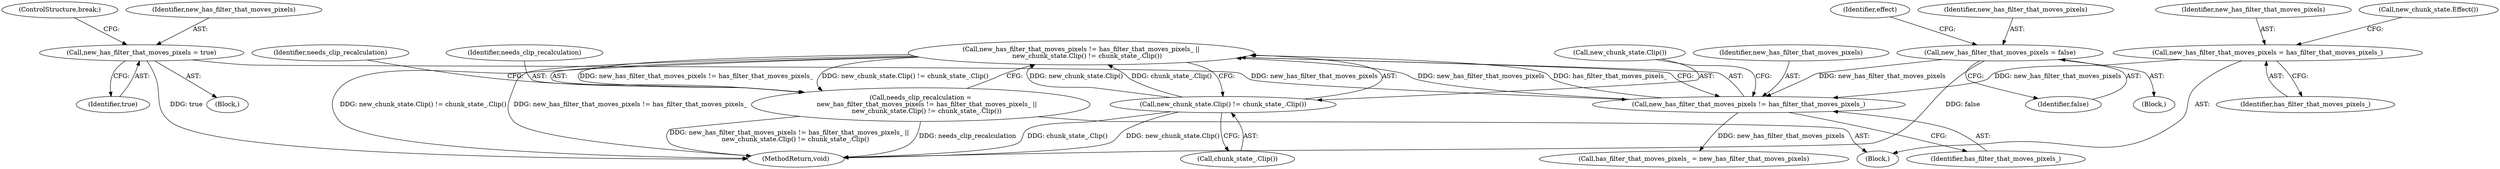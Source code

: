 digraph "0_Chrome_f911e11e7f6b5c0d6f5ee694a9871de6619889f7_17@API" {
"1000192" [label="(Call,new_has_filter_that_moves_pixels != has_filter_that_moves_pixels_ ||\n      new_chunk_state.Clip() != chunk_state_.Clip())"];
"1000193" [label="(Call,new_has_filter_that_moves_pixels != has_filter_that_moves_pixels_)"];
"1000185" [label="(Call,new_has_filter_that_moves_pixels = true)"];
"1000165" [label="(Call,new_has_filter_that_moves_pixels = false)"];
"1000157" [label="(Call,new_has_filter_that_moves_pixels = has_filter_that_moves_pixels_)"];
"1000196" [label="(Call,new_chunk_state.Clip() != chunk_state_.Clip())"];
"1000190" [label="(Call,needs_clip_recalculation =\n      new_has_filter_that_moves_pixels != has_filter_that_moves_pixels_ ||\n      new_chunk_state.Clip() != chunk_state_.Clip())"];
"1000159" [label="(Identifier,has_filter_that_moves_pixels_)"];
"1000167" [label="(Identifier,false)"];
"1000102" [label="(Block,)"];
"1000190" [label="(Call,needs_clip_recalculation =\n      new_has_filter_that_moves_pixels != has_filter_that_moves_pixels_ ||\n      new_chunk_state.Clip() != chunk_state_.Clip())"];
"1000192" [label="(Call,new_has_filter_that_moves_pixels != has_filter_that_moves_pixels_ ||\n      new_chunk_state.Clip() != chunk_state_.Clip())"];
"1000187" [label="(Identifier,true)"];
"1000171" [label="(Identifier,effect)"];
"1000188" [label="(ControlStructure,break;)"];
"1000197" [label="(Call,new_chunk_state.Clip())"];
"1000164" [label="(Block,)"];
"1000196" [label="(Call,new_chunk_state.Clip() != chunk_state_.Clip())"];
"1000186" [label="(Identifier,new_has_filter_that_moves_pixels)"];
"1000222" [label="(MethodReturn,void)"];
"1000185" [label="(Call,new_has_filter_that_moves_pixels = true)"];
"1000158" [label="(Identifier,new_has_filter_that_moves_pixels)"];
"1000165" [label="(Call,new_has_filter_that_moves_pixels = false)"];
"1000166" [label="(Identifier,new_has_filter_that_moves_pixels)"];
"1000162" [label="(Call,new_chunk_state.Effect())"];
"1000198" [label="(Call,chunk_state_.Clip())"];
"1000191" [label="(Identifier,needs_clip_recalculation)"];
"1000219" [label="(Call,has_filter_that_moves_pixels_ = new_has_filter_that_moves_pixels)"];
"1000200" [label="(Identifier,needs_clip_recalculation)"];
"1000157" [label="(Call,new_has_filter_that_moves_pixels = has_filter_that_moves_pixels_)"];
"1000195" [label="(Identifier,has_filter_that_moves_pixels_)"];
"1000194" [label="(Identifier,new_has_filter_that_moves_pixels)"];
"1000193" [label="(Call,new_has_filter_that_moves_pixels != has_filter_that_moves_pixels_)"];
"1000184" [label="(Block,)"];
"1000192" -> "1000190"  [label="AST: "];
"1000192" -> "1000193"  [label="CFG: "];
"1000192" -> "1000196"  [label="CFG: "];
"1000193" -> "1000192"  [label="AST: "];
"1000196" -> "1000192"  [label="AST: "];
"1000190" -> "1000192"  [label="CFG: "];
"1000192" -> "1000222"  [label="DDG: new_has_filter_that_moves_pixels != has_filter_that_moves_pixels_"];
"1000192" -> "1000222"  [label="DDG: new_chunk_state.Clip() != chunk_state_.Clip()"];
"1000192" -> "1000190"  [label="DDG: new_has_filter_that_moves_pixels != has_filter_that_moves_pixels_"];
"1000192" -> "1000190"  [label="DDG: new_chunk_state.Clip() != chunk_state_.Clip()"];
"1000193" -> "1000192"  [label="DDG: new_has_filter_that_moves_pixels"];
"1000193" -> "1000192"  [label="DDG: has_filter_that_moves_pixels_"];
"1000196" -> "1000192"  [label="DDG: new_chunk_state.Clip()"];
"1000196" -> "1000192"  [label="DDG: chunk_state_.Clip()"];
"1000193" -> "1000195"  [label="CFG: "];
"1000194" -> "1000193"  [label="AST: "];
"1000195" -> "1000193"  [label="AST: "];
"1000197" -> "1000193"  [label="CFG: "];
"1000185" -> "1000193"  [label="DDG: new_has_filter_that_moves_pixels"];
"1000165" -> "1000193"  [label="DDG: new_has_filter_that_moves_pixels"];
"1000157" -> "1000193"  [label="DDG: new_has_filter_that_moves_pixels"];
"1000193" -> "1000219"  [label="DDG: new_has_filter_that_moves_pixels"];
"1000185" -> "1000184"  [label="AST: "];
"1000185" -> "1000187"  [label="CFG: "];
"1000186" -> "1000185"  [label="AST: "];
"1000187" -> "1000185"  [label="AST: "];
"1000188" -> "1000185"  [label="CFG: "];
"1000185" -> "1000222"  [label="DDG: true"];
"1000165" -> "1000164"  [label="AST: "];
"1000165" -> "1000167"  [label="CFG: "];
"1000166" -> "1000165"  [label="AST: "];
"1000167" -> "1000165"  [label="AST: "];
"1000171" -> "1000165"  [label="CFG: "];
"1000165" -> "1000222"  [label="DDG: false"];
"1000157" -> "1000102"  [label="AST: "];
"1000157" -> "1000159"  [label="CFG: "];
"1000158" -> "1000157"  [label="AST: "];
"1000159" -> "1000157"  [label="AST: "];
"1000162" -> "1000157"  [label="CFG: "];
"1000196" -> "1000198"  [label="CFG: "];
"1000197" -> "1000196"  [label="AST: "];
"1000198" -> "1000196"  [label="AST: "];
"1000196" -> "1000222"  [label="DDG: new_chunk_state.Clip()"];
"1000196" -> "1000222"  [label="DDG: chunk_state_.Clip()"];
"1000190" -> "1000102"  [label="AST: "];
"1000191" -> "1000190"  [label="AST: "];
"1000200" -> "1000190"  [label="CFG: "];
"1000190" -> "1000222"  [label="DDG: needs_clip_recalculation"];
"1000190" -> "1000222"  [label="DDG: new_has_filter_that_moves_pixels != has_filter_that_moves_pixels_ ||\n      new_chunk_state.Clip() != chunk_state_.Clip()"];
}
